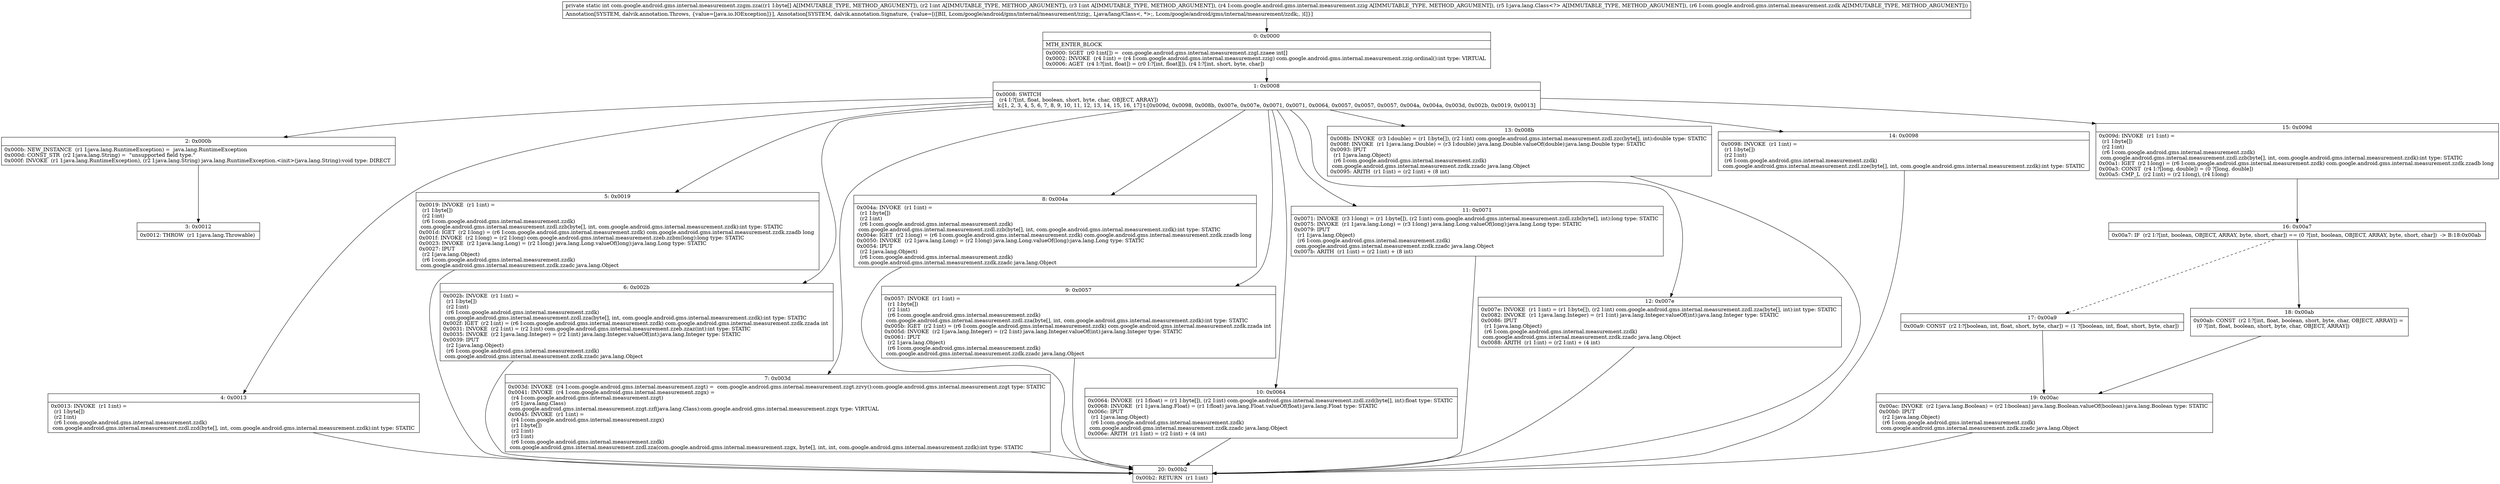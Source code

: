 digraph "CFG forcom.google.android.gms.internal.measurement.zzgm.zza([BIILcom\/google\/android\/gms\/internal\/measurement\/zzig;Ljava\/lang\/Class;Lcom\/google\/android\/gms\/internal\/measurement\/zzdk;)I" {
Node_0 [shape=record,label="{0\:\ 0x0000|MTH_ENTER_BLOCK\l|0x0000: SGET  (r0 I:int[]) =  com.google.android.gms.internal.measurement.zzgl.zzaee int[] \l0x0002: INVOKE  (r4 I:int) = (r4 I:com.google.android.gms.internal.measurement.zzig) com.google.android.gms.internal.measurement.zzig.ordinal():int type: VIRTUAL \l0x0006: AGET  (r4 I:?[int, float]) = (r0 I:?[int, float][]), (r4 I:?[int, short, byte, char]) \l}"];
Node_1 [shape=record,label="{1\:\ 0x0008|0x0008: SWITCH  \l  (r4 I:?[int, float, boolean, short, byte, char, OBJECT, ARRAY])\l k:[1, 2, 3, 4, 5, 6, 7, 8, 9, 10, 11, 12, 13, 14, 15, 16, 17] t:[0x009d, 0x0098, 0x008b, 0x007e, 0x007e, 0x0071, 0x0071, 0x0064, 0x0057, 0x0057, 0x0057, 0x004a, 0x004a, 0x003d, 0x002b, 0x0019, 0x0013] \l}"];
Node_2 [shape=record,label="{2\:\ 0x000b|0x000b: NEW_INSTANCE  (r1 I:java.lang.RuntimeException) =  java.lang.RuntimeException \l0x000d: CONST_STR  (r2 I:java.lang.String) =  \"unsupported field type.\" \l0x000f: INVOKE  (r1 I:java.lang.RuntimeException), (r2 I:java.lang.String) java.lang.RuntimeException.\<init\>(java.lang.String):void type: DIRECT \l}"];
Node_3 [shape=record,label="{3\:\ 0x0012|0x0012: THROW  (r1 I:java.lang.Throwable) \l}"];
Node_4 [shape=record,label="{4\:\ 0x0013|0x0013: INVOKE  (r1 I:int) = \l  (r1 I:byte[])\l  (r2 I:int)\l  (r6 I:com.google.android.gms.internal.measurement.zzdk)\l com.google.android.gms.internal.measurement.zzdl.zzd(byte[], int, com.google.android.gms.internal.measurement.zzdk):int type: STATIC \l}"];
Node_5 [shape=record,label="{5\:\ 0x0019|0x0019: INVOKE  (r1 I:int) = \l  (r1 I:byte[])\l  (r2 I:int)\l  (r6 I:com.google.android.gms.internal.measurement.zzdk)\l com.google.android.gms.internal.measurement.zzdl.zzb(byte[], int, com.google.android.gms.internal.measurement.zzdk):int type: STATIC \l0x001d: IGET  (r2 I:long) = (r6 I:com.google.android.gms.internal.measurement.zzdk) com.google.android.gms.internal.measurement.zzdk.zzadb long \l0x001f: INVOKE  (r2 I:long) = (r2 I:long) com.google.android.gms.internal.measurement.zzeb.zzbm(long):long type: STATIC \l0x0023: INVOKE  (r2 I:java.lang.Long) = (r2 I:long) java.lang.Long.valueOf(long):java.lang.Long type: STATIC \l0x0027: IPUT  \l  (r2 I:java.lang.Object)\l  (r6 I:com.google.android.gms.internal.measurement.zzdk)\l com.google.android.gms.internal.measurement.zzdk.zzadc java.lang.Object \l}"];
Node_6 [shape=record,label="{6\:\ 0x002b|0x002b: INVOKE  (r1 I:int) = \l  (r1 I:byte[])\l  (r2 I:int)\l  (r6 I:com.google.android.gms.internal.measurement.zzdk)\l com.google.android.gms.internal.measurement.zzdl.zza(byte[], int, com.google.android.gms.internal.measurement.zzdk):int type: STATIC \l0x002f: IGET  (r2 I:int) = (r6 I:com.google.android.gms.internal.measurement.zzdk) com.google.android.gms.internal.measurement.zzdk.zzada int \l0x0031: INVOKE  (r2 I:int) = (r2 I:int) com.google.android.gms.internal.measurement.zzeb.zzaz(int):int type: STATIC \l0x0035: INVOKE  (r2 I:java.lang.Integer) = (r2 I:int) java.lang.Integer.valueOf(int):java.lang.Integer type: STATIC \l0x0039: IPUT  \l  (r2 I:java.lang.Object)\l  (r6 I:com.google.android.gms.internal.measurement.zzdk)\l com.google.android.gms.internal.measurement.zzdk.zzadc java.lang.Object \l}"];
Node_7 [shape=record,label="{7\:\ 0x003d|0x003d: INVOKE  (r4 I:com.google.android.gms.internal.measurement.zzgt) =  com.google.android.gms.internal.measurement.zzgt.zzvy():com.google.android.gms.internal.measurement.zzgt type: STATIC \l0x0041: INVOKE  (r4 I:com.google.android.gms.internal.measurement.zzgx) = \l  (r4 I:com.google.android.gms.internal.measurement.zzgt)\l  (r5 I:java.lang.Class)\l com.google.android.gms.internal.measurement.zzgt.zzf(java.lang.Class):com.google.android.gms.internal.measurement.zzgx type: VIRTUAL \l0x0045: INVOKE  (r1 I:int) = \l  (r4 I:com.google.android.gms.internal.measurement.zzgx)\l  (r1 I:byte[])\l  (r2 I:int)\l  (r3 I:int)\l  (r6 I:com.google.android.gms.internal.measurement.zzdk)\l com.google.android.gms.internal.measurement.zzdl.zza(com.google.android.gms.internal.measurement.zzgx, byte[], int, int, com.google.android.gms.internal.measurement.zzdk):int type: STATIC \l}"];
Node_8 [shape=record,label="{8\:\ 0x004a|0x004a: INVOKE  (r1 I:int) = \l  (r1 I:byte[])\l  (r2 I:int)\l  (r6 I:com.google.android.gms.internal.measurement.zzdk)\l com.google.android.gms.internal.measurement.zzdl.zzb(byte[], int, com.google.android.gms.internal.measurement.zzdk):int type: STATIC \l0x004e: IGET  (r2 I:long) = (r6 I:com.google.android.gms.internal.measurement.zzdk) com.google.android.gms.internal.measurement.zzdk.zzadb long \l0x0050: INVOKE  (r2 I:java.lang.Long) = (r2 I:long) java.lang.Long.valueOf(long):java.lang.Long type: STATIC \l0x0054: IPUT  \l  (r2 I:java.lang.Object)\l  (r6 I:com.google.android.gms.internal.measurement.zzdk)\l com.google.android.gms.internal.measurement.zzdk.zzadc java.lang.Object \l}"];
Node_9 [shape=record,label="{9\:\ 0x0057|0x0057: INVOKE  (r1 I:int) = \l  (r1 I:byte[])\l  (r2 I:int)\l  (r6 I:com.google.android.gms.internal.measurement.zzdk)\l com.google.android.gms.internal.measurement.zzdl.zza(byte[], int, com.google.android.gms.internal.measurement.zzdk):int type: STATIC \l0x005b: IGET  (r2 I:int) = (r6 I:com.google.android.gms.internal.measurement.zzdk) com.google.android.gms.internal.measurement.zzdk.zzada int \l0x005d: INVOKE  (r2 I:java.lang.Integer) = (r2 I:int) java.lang.Integer.valueOf(int):java.lang.Integer type: STATIC \l0x0061: IPUT  \l  (r2 I:java.lang.Object)\l  (r6 I:com.google.android.gms.internal.measurement.zzdk)\l com.google.android.gms.internal.measurement.zzdk.zzadc java.lang.Object \l}"];
Node_10 [shape=record,label="{10\:\ 0x0064|0x0064: INVOKE  (r1 I:float) = (r1 I:byte[]), (r2 I:int) com.google.android.gms.internal.measurement.zzdl.zzd(byte[], int):float type: STATIC \l0x0068: INVOKE  (r1 I:java.lang.Float) = (r1 I:float) java.lang.Float.valueOf(float):java.lang.Float type: STATIC \l0x006c: IPUT  \l  (r1 I:java.lang.Object)\l  (r6 I:com.google.android.gms.internal.measurement.zzdk)\l com.google.android.gms.internal.measurement.zzdk.zzadc java.lang.Object \l0x006e: ARITH  (r1 I:int) = (r2 I:int) + (4 int) \l}"];
Node_11 [shape=record,label="{11\:\ 0x0071|0x0071: INVOKE  (r3 I:long) = (r1 I:byte[]), (r2 I:int) com.google.android.gms.internal.measurement.zzdl.zzb(byte[], int):long type: STATIC \l0x0075: INVOKE  (r1 I:java.lang.Long) = (r3 I:long) java.lang.Long.valueOf(long):java.lang.Long type: STATIC \l0x0079: IPUT  \l  (r1 I:java.lang.Object)\l  (r6 I:com.google.android.gms.internal.measurement.zzdk)\l com.google.android.gms.internal.measurement.zzdk.zzadc java.lang.Object \l0x007b: ARITH  (r1 I:int) = (r2 I:int) + (8 int) \l}"];
Node_12 [shape=record,label="{12\:\ 0x007e|0x007e: INVOKE  (r1 I:int) = (r1 I:byte[]), (r2 I:int) com.google.android.gms.internal.measurement.zzdl.zza(byte[], int):int type: STATIC \l0x0082: INVOKE  (r1 I:java.lang.Integer) = (r1 I:int) java.lang.Integer.valueOf(int):java.lang.Integer type: STATIC \l0x0086: IPUT  \l  (r1 I:java.lang.Object)\l  (r6 I:com.google.android.gms.internal.measurement.zzdk)\l com.google.android.gms.internal.measurement.zzdk.zzadc java.lang.Object \l0x0088: ARITH  (r1 I:int) = (r2 I:int) + (4 int) \l}"];
Node_13 [shape=record,label="{13\:\ 0x008b|0x008b: INVOKE  (r3 I:double) = (r1 I:byte[]), (r2 I:int) com.google.android.gms.internal.measurement.zzdl.zzc(byte[], int):double type: STATIC \l0x008f: INVOKE  (r1 I:java.lang.Double) = (r3 I:double) java.lang.Double.valueOf(double):java.lang.Double type: STATIC \l0x0093: IPUT  \l  (r1 I:java.lang.Object)\l  (r6 I:com.google.android.gms.internal.measurement.zzdk)\l com.google.android.gms.internal.measurement.zzdk.zzadc java.lang.Object \l0x0095: ARITH  (r1 I:int) = (r2 I:int) + (8 int) \l}"];
Node_14 [shape=record,label="{14\:\ 0x0098|0x0098: INVOKE  (r1 I:int) = \l  (r1 I:byte[])\l  (r2 I:int)\l  (r6 I:com.google.android.gms.internal.measurement.zzdk)\l com.google.android.gms.internal.measurement.zzdl.zze(byte[], int, com.google.android.gms.internal.measurement.zzdk):int type: STATIC \l}"];
Node_15 [shape=record,label="{15\:\ 0x009d|0x009d: INVOKE  (r1 I:int) = \l  (r1 I:byte[])\l  (r2 I:int)\l  (r6 I:com.google.android.gms.internal.measurement.zzdk)\l com.google.android.gms.internal.measurement.zzdl.zzb(byte[], int, com.google.android.gms.internal.measurement.zzdk):int type: STATIC \l0x00a1: IGET  (r2 I:long) = (r6 I:com.google.android.gms.internal.measurement.zzdk) com.google.android.gms.internal.measurement.zzdk.zzadb long \l0x00a3: CONST  (r4 I:?[long, double]) = (0 ?[long, double]) \l0x00a5: CMP_L  (r2 I:int) = (r2 I:long), (r4 I:long) \l}"];
Node_16 [shape=record,label="{16\:\ 0x00a7|0x00a7: IF  (r2 I:?[int, boolean, OBJECT, ARRAY, byte, short, char]) == (0 ?[int, boolean, OBJECT, ARRAY, byte, short, char])  \-\> B:18:0x00ab \l}"];
Node_17 [shape=record,label="{17\:\ 0x00a9|0x00a9: CONST  (r2 I:?[boolean, int, float, short, byte, char]) = (1 ?[boolean, int, float, short, byte, char]) \l}"];
Node_18 [shape=record,label="{18\:\ 0x00ab|0x00ab: CONST  (r2 I:?[int, float, boolean, short, byte, char, OBJECT, ARRAY]) = \l  (0 ?[int, float, boolean, short, byte, char, OBJECT, ARRAY])\l \l}"];
Node_19 [shape=record,label="{19\:\ 0x00ac|0x00ac: INVOKE  (r2 I:java.lang.Boolean) = (r2 I:boolean) java.lang.Boolean.valueOf(boolean):java.lang.Boolean type: STATIC \l0x00b0: IPUT  \l  (r2 I:java.lang.Object)\l  (r6 I:com.google.android.gms.internal.measurement.zzdk)\l com.google.android.gms.internal.measurement.zzdk.zzadc java.lang.Object \l}"];
Node_20 [shape=record,label="{20\:\ 0x00b2|0x00b2: RETURN  (r1 I:int) \l}"];
MethodNode[shape=record,label="{private static int com.google.android.gms.internal.measurement.zzgm.zza((r1 I:byte[] A[IMMUTABLE_TYPE, METHOD_ARGUMENT]), (r2 I:int A[IMMUTABLE_TYPE, METHOD_ARGUMENT]), (r3 I:int A[IMMUTABLE_TYPE, METHOD_ARGUMENT]), (r4 I:com.google.android.gms.internal.measurement.zzig A[IMMUTABLE_TYPE, METHOD_ARGUMENT]), (r5 I:java.lang.Class\<?\> A[IMMUTABLE_TYPE, METHOD_ARGUMENT]), (r6 I:com.google.android.gms.internal.measurement.zzdk A[IMMUTABLE_TYPE, METHOD_ARGUMENT]))  | Annotation[SYSTEM, dalvik.annotation.Throws, \{value=[java.io.IOException]\}], Annotation[SYSTEM, dalvik.annotation.Signature, \{value=[([BII, Lcom\/google\/android\/gms\/internal\/measurement\/zzig;, Ljava\/lang\/Class\<, *\>;, Lcom\/google\/android\/gms\/internal\/measurement\/zzdk;, )I]\}]\l}"];
MethodNode -> Node_0;
Node_0 -> Node_1;
Node_1 -> Node_2;
Node_1 -> Node_4;
Node_1 -> Node_5;
Node_1 -> Node_6;
Node_1 -> Node_7;
Node_1 -> Node_8;
Node_1 -> Node_9;
Node_1 -> Node_10;
Node_1 -> Node_11;
Node_1 -> Node_12;
Node_1 -> Node_13;
Node_1 -> Node_14;
Node_1 -> Node_15;
Node_2 -> Node_3;
Node_4 -> Node_20;
Node_5 -> Node_20;
Node_6 -> Node_20;
Node_7 -> Node_20;
Node_8 -> Node_20;
Node_9 -> Node_20;
Node_10 -> Node_20;
Node_11 -> Node_20;
Node_12 -> Node_20;
Node_13 -> Node_20;
Node_14 -> Node_20;
Node_15 -> Node_16;
Node_16 -> Node_17[style=dashed];
Node_16 -> Node_18;
Node_17 -> Node_19;
Node_18 -> Node_19;
Node_19 -> Node_20;
}

